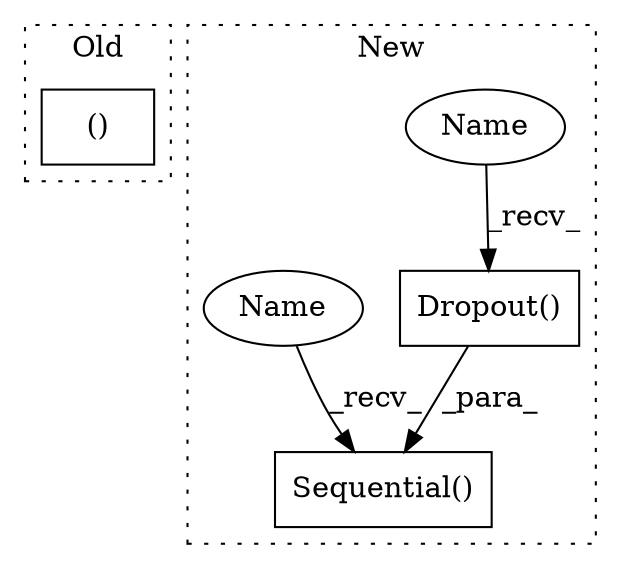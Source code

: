 digraph G {
subgraph cluster0 {
1 [label="()" a="54" s="728" l="3" shape="box"];
label = "Old";
style="dotted";
}
subgraph cluster1 {
2 [label="Dropout()" a="75" s="1216,1230" l="11,1" shape="box"];
3 [label="Sequential()" a="75" s="1106,1296" l="27,10" shape="box"];
4 [label="Name" a="87" s="1216" l="2" shape="ellipse"];
5 [label="Name" a="87" s="1106" l="2" shape="ellipse"];
label = "New";
style="dotted";
}
2 -> 3 [label="_para_"];
4 -> 2 [label="_recv_"];
5 -> 3 [label="_recv_"];
}